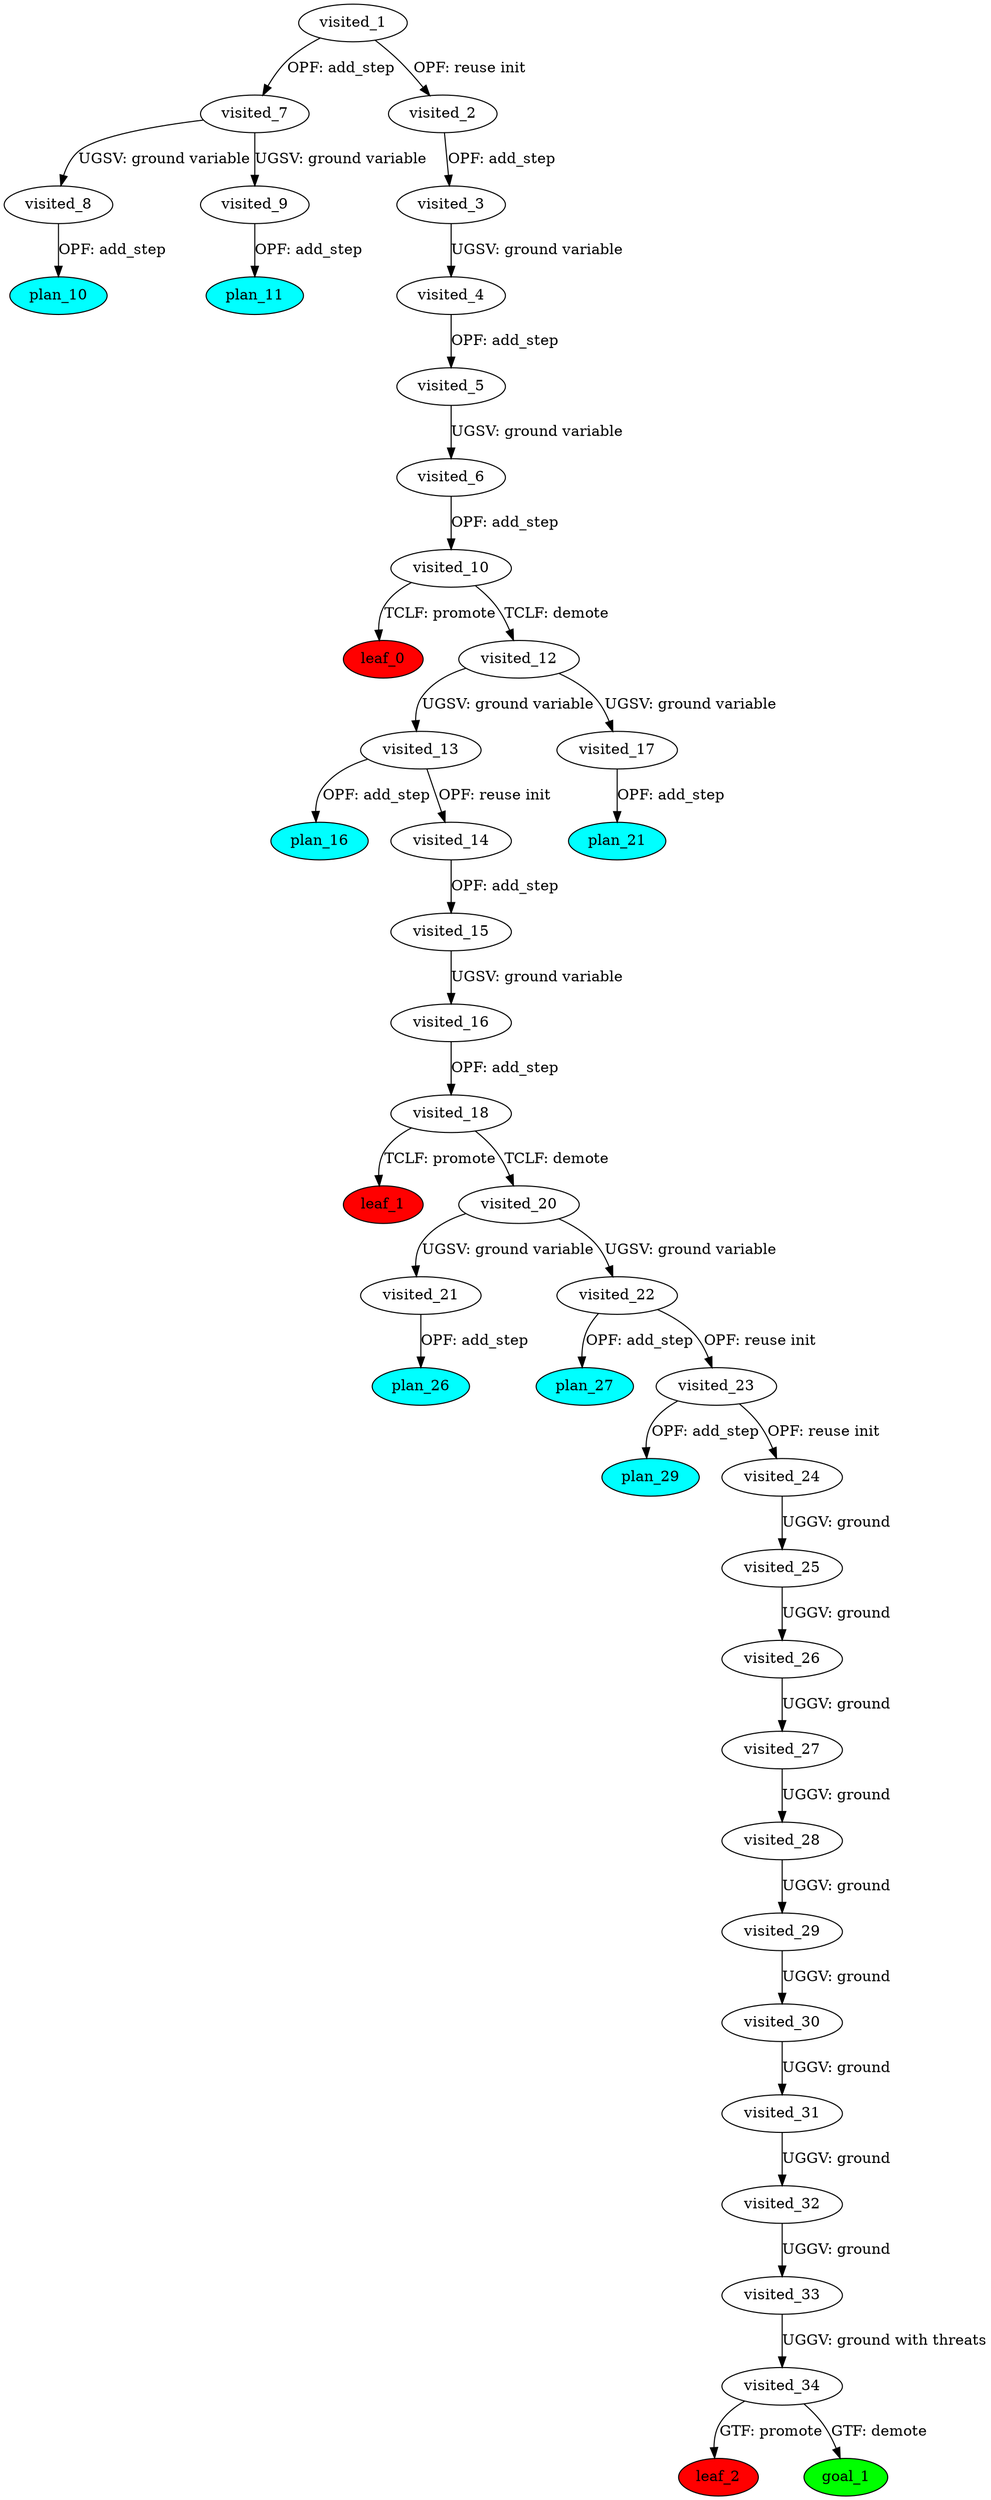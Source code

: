 digraph {
	"1f7b9d6c-1040-81b0-e3fd-6fb5988c52cc" [label=plan_0 fillcolor=cyan style=filled]
	"1f7b9d6c-1040-81b0-e3fd-6fb5988c52cc" [label=visited_1 fillcolor=white style=filled]
	"1d7468b3-789b-89fa-b746-e3a5efbe617a" [label=plan_1 fillcolor=cyan style=filled]
	"1f7b9d6c-1040-81b0-e3fd-6fb5988c52cc" -> "1d7468b3-789b-89fa-b746-e3a5efbe617a" [label="OPF: add_step"]
	"3200a736-83a0-3b30-5b45-7932e012b3bd" [label=plan_2 fillcolor=cyan style=filled]
	"1f7b9d6c-1040-81b0-e3fd-6fb5988c52cc" -> "3200a736-83a0-3b30-5b45-7932e012b3bd" [label="OPF: reuse init"]
	"3200a736-83a0-3b30-5b45-7932e012b3bd" [label=visited_2 fillcolor=white style=filled]
	"e5d2c337-13ba-4fa7-c206-1c27df85d8f4" [label=plan_3 fillcolor=cyan style=filled]
	"3200a736-83a0-3b30-5b45-7932e012b3bd" -> "e5d2c337-13ba-4fa7-c206-1c27df85d8f4" [label="OPF: add_step"]
	"e5d2c337-13ba-4fa7-c206-1c27df85d8f4" [label=visited_3 fillcolor=white style=filled]
	"1919bb43-34f5-9645-01ac-6b199edca4af" [label=plan_4 fillcolor=cyan style=filled]
	"e5d2c337-13ba-4fa7-c206-1c27df85d8f4" -> "1919bb43-34f5-9645-01ac-6b199edca4af" [label="UGSV: ground variable"]
	"1919bb43-34f5-9645-01ac-6b199edca4af" [label=visited_4 fillcolor=white style=filled]
	"6bf572c2-8d0c-de75-1d8f-3ab6f9a7c204" [label=plan_5 fillcolor=cyan style=filled]
	"1919bb43-34f5-9645-01ac-6b199edca4af" -> "6bf572c2-8d0c-de75-1d8f-3ab6f9a7c204" [label="OPF: add_step"]
	"6bf572c2-8d0c-de75-1d8f-3ab6f9a7c204" [label=visited_5 fillcolor=white style=filled]
	"81d6c489-f8ee-5f0b-9189-a37827438fd4" [label=plan_6 fillcolor=cyan style=filled]
	"6bf572c2-8d0c-de75-1d8f-3ab6f9a7c204" -> "81d6c489-f8ee-5f0b-9189-a37827438fd4" [label="UGSV: ground variable"]
	"81d6c489-f8ee-5f0b-9189-a37827438fd4" [label=visited_6 fillcolor=white style=filled]
	"8c8c7f30-50c7-4d9f-65b0-398a5cd6053a" [label=plan_7 fillcolor=cyan style=filled]
	"81d6c489-f8ee-5f0b-9189-a37827438fd4" -> "8c8c7f30-50c7-4d9f-65b0-398a5cd6053a" [label="OPF: add_step"]
	"1d7468b3-789b-89fa-b746-e3a5efbe617a" [label=visited_7 fillcolor=white style=filled]
	"9198e4f2-97be-a526-d674-072e9bcb74a2" [label=plan_8 fillcolor=cyan style=filled]
	"1d7468b3-789b-89fa-b746-e3a5efbe617a" -> "9198e4f2-97be-a526-d674-072e9bcb74a2" [label="UGSV: ground variable"]
	"7c365765-27d8-91cd-dfdf-601de3aebcfe" [label=plan_9 fillcolor=cyan style=filled]
	"1d7468b3-789b-89fa-b746-e3a5efbe617a" -> "7c365765-27d8-91cd-dfdf-601de3aebcfe" [label="UGSV: ground variable"]
	"9198e4f2-97be-a526-d674-072e9bcb74a2" [label=visited_8 fillcolor=white style=filled]
	"66c852b2-cc93-ef8c-c50f-50ef45c5a789" [label=plan_10 fillcolor=cyan style=filled]
	"9198e4f2-97be-a526-d674-072e9bcb74a2" -> "66c852b2-cc93-ef8c-c50f-50ef45c5a789" [label="OPF: add_step"]
	"7c365765-27d8-91cd-dfdf-601de3aebcfe" [label=visited_9 fillcolor=white style=filled]
	"eb3308fd-089c-efbc-4672-3ee163fce8e2" [label=plan_11 fillcolor=cyan style=filled]
	"7c365765-27d8-91cd-dfdf-601de3aebcfe" -> "eb3308fd-089c-efbc-4672-3ee163fce8e2" [label="OPF: add_step"]
	"8c8c7f30-50c7-4d9f-65b0-398a5cd6053a" [label=visited_10 fillcolor=white style=filled]
	"1d5723e7-a388-1d72-7d43-a755864a9d07" [label=plan_12 fillcolor=cyan style=filled]
	"8c8c7f30-50c7-4d9f-65b0-398a5cd6053a" -> "1d5723e7-a388-1d72-7d43-a755864a9d07" [label="TCLF: promote"]
	"79108cc6-e93a-f07f-87e7-51f9a0427a79" [label=plan_13 fillcolor=cyan style=filled]
	"8c8c7f30-50c7-4d9f-65b0-398a5cd6053a" -> "79108cc6-e93a-f07f-87e7-51f9a0427a79" [label="TCLF: demote"]
	"1d5723e7-a388-1d72-7d43-a755864a9d07" [label=visited_11 fillcolor=white style=filled]
	"1d5723e7-a388-1d72-7d43-a755864a9d07" [label=leaf_0 fillcolor=red style=filled]
	"79108cc6-e93a-f07f-87e7-51f9a0427a79" [label=visited_12 fillcolor=white style=filled]
	"82ee4d1e-8773-9ceb-f609-40db98914b87" [label=plan_14 fillcolor=cyan style=filled]
	"79108cc6-e93a-f07f-87e7-51f9a0427a79" -> "82ee4d1e-8773-9ceb-f609-40db98914b87" [label="UGSV: ground variable"]
	"2d9a32f8-a590-8a6a-f0ae-cb36fcc269e6" [label=plan_15 fillcolor=cyan style=filled]
	"79108cc6-e93a-f07f-87e7-51f9a0427a79" -> "2d9a32f8-a590-8a6a-f0ae-cb36fcc269e6" [label="UGSV: ground variable"]
	"82ee4d1e-8773-9ceb-f609-40db98914b87" [label=visited_13 fillcolor=white style=filled]
	"1ce87d32-58fe-8711-e390-fbe730d44b58" [label=plan_16 fillcolor=cyan style=filled]
	"82ee4d1e-8773-9ceb-f609-40db98914b87" -> "1ce87d32-58fe-8711-e390-fbe730d44b58" [label="OPF: add_step"]
	"37a9acce-5734-e4e5-7a24-dc8355a56dd5" [label=plan_17 fillcolor=cyan style=filled]
	"82ee4d1e-8773-9ceb-f609-40db98914b87" -> "37a9acce-5734-e4e5-7a24-dc8355a56dd5" [label="OPF: reuse init"]
	"37a9acce-5734-e4e5-7a24-dc8355a56dd5" [label=visited_14 fillcolor=white style=filled]
	"95b989ad-e6d7-6de0-0a9c-aee683003741" [label=plan_18 fillcolor=cyan style=filled]
	"37a9acce-5734-e4e5-7a24-dc8355a56dd5" -> "95b989ad-e6d7-6de0-0a9c-aee683003741" [label="OPF: add_step"]
	"95b989ad-e6d7-6de0-0a9c-aee683003741" [label=visited_15 fillcolor=white style=filled]
	"08362837-f684-5a24-cf96-9b2de50f887b" [label=plan_19 fillcolor=cyan style=filled]
	"95b989ad-e6d7-6de0-0a9c-aee683003741" -> "08362837-f684-5a24-cf96-9b2de50f887b" [label="UGSV: ground variable"]
	"08362837-f684-5a24-cf96-9b2de50f887b" [label=visited_16 fillcolor=white style=filled]
	"d4d66058-33e0-2486-9488-f4b1c5b3df95" [label=plan_20 fillcolor=cyan style=filled]
	"08362837-f684-5a24-cf96-9b2de50f887b" -> "d4d66058-33e0-2486-9488-f4b1c5b3df95" [label="OPF: add_step"]
	"2d9a32f8-a590-8a6a-f0ae-cb36fcc269e6" [label=visited_17 fillcolor=white style=filled]
	"e3e9b68d-37a4-abb4-6137-792ba8029e3a" [label=plan_21 fillcolor=cyan style=filled]
	"2d9a32f8-a590-8a6a-f0ae-cb36fcc269e6" -> "e3e9b68d-37a4-abb4-6137-792ba8029e3a" [label="OPF: add_step"]
	"d4d66058-33e0-2486-9488-f4b1c5b3df95" [label=visited_18 fillcolor=white style=filled]
	"fae7ecfd-dcda-da9c-ed8c-25cc6efa7ccb" [label=plan_22 fillcolor=cyan style=filled]
	"d4d66058-33e0-2486-9488-f4b1c5b3df95" -> "fae7ecfd-dcda-da9c-ed8c-25cc6efa7ccb" [label="TCLF: promote"]
	"9f0017e7-3237-3e23-a978-4af2f4d7991c" [label=plan_23 fillcolor=cyan style=filled]
	"d4d66058-33e0-2486-9488-f4b1c5b3df95" -> "9f0017e7-3237-3e23-a978-4af2f4d7991c" [label="TCLF: demote"]
	"fae7ecfd-dcda-da9c-ed8c-25cc6efa7ccb" [label=visited_19 fillcolor=white style=filled]
	"fae7ecfd-dcda-da9c-ed8c-25cc6efa7ccb" [label=leaf_1 fillcolor=red style=filled]
	"9f0017e7-3237-3e23-a978-4af2f4d7991c" [label=visited_20 fillcolor=white style=filled]
	"1a0292c6-3397-2bb2-9ee0-03eebfb1b4d7" [label=plan_24 fillcolor=cyan style=filled]
	"9f0017e7-3237-3e23-a978-4af2f4d7991c" -> "1a0292c6-3397-2bb2-9ee0-03eebfb1b4d7" [label="UGSV: ground variable"]
	"eef29a4c-3ed0-4ae3-76c0-b07490490d09" [label=plan_25 fillcolor=cyan style=filled]
	"9f0017e7-3237-3e23-a978-4af2f4d7991c" -> "eef29a4c-3ed0-4ae3-76c0-b07490490d09" [label="UGSV: ground variable"]
	"1a0292c6-3397-2bb2-9ee0-03eebfb1b4d7" [label=visited_21 fillcolor=white style=filled]
	"dfbf85e6-0c51-9f74-39f6-0d04be8772d4" [label=plan_26 fillcolor=cyan style=filled]
	"1a0292c6-3397-2bb2-9ee0-03eebfb1b4d7" -> "dfbf85e6-0c51-9f74-39f6-0d04be8772d4" [label="OPF: add_step"]
	"eef29a4c-3ed0-4ae3-76c0-b07490490d09" [label=visited_22 fillcolor=white style=filled]
	"1d006616-ef77-792f-a434-9e9ad1a5817a" [label=plan_27 fillcolor=cyan style=filled]
	"eef29a4c-3ed0-4ae3-76c0-b07490490d09" -> "1d006616-ef77-792f-a434-9e9ad1a5817a" [label="OPF: add_step"]
	"3ce7d56d-e24f-41d9-8026-dad732930f9d" [label=plan_28 fillcolor=cyan style=filled]
	"eef29a4c-3ed0-4ae3-76c0-b07490490d09" -> "3ce7d56d-e24f-41d9-8026-dad732930f9d" [label="OPF: reuse init"]
	"3ce7d56d-e24f-41d9-8026-dad732930f9d" [label=visited_23 fillcolor=white style=filled]
	"2ef27984-0ee4-81e2-837a-930c2e46859b" [label=plan_29 fillcolor=cyan style=filled]
	"3ce7d56d-e24f-41d9-8026-dad732930f9d" -> "2ef27984-0ee4-81e2-837a-930c2e46859b" [label="OPF: add_step"]
	"663fdaa6-97b1-9276-8916-9dd972ce01ea" [label=plan_30 fillcolor=cyan style=filled]
	"3ce7d56d-e24f-41d9-8026-dad732930f9d" -> "663fdaa6-97b1-9276-8916-9dd972ce01ea" [label="OPF: reuse init"]
	"663fdaa6-97b1-9276-8916-9dd972ce01ea" [label=visited_24 fillcolor=white style=filled]
	"5598f9d4-0e86-df52-114c-f01ff36957fe" [label=plan_31 fillcolor=cyan style=filled]
	"663fdaa6-97b1-9276-8916-9dd972ce01ea" -> "5598f9d4-0e86-df52-114c-f01ff36957fe" [label="UGGV: ground"]
	"5598f9d4-0e86-df52-114c-f01ff36957fe" [label=visited_25 fillcolor=white style=filled]
	"dea8c95b-6d15-0720-b8a9-39213015b0ce" [label=plan_32 fillcolor=cyan style=filled]
	"5598f9d4-0e86-df52-114c-f01ff36957fe" -> "dea8c95b-6d15-0720-b8a9-39213015b0ce" [label="UGGV: ground"]
	"dea8c95b-6d15-0720-b8a9-39213015b0ce" [label=visited_26 fillcolor=white style=filled]
	"7d2a1417-bd38-093f-d4b3-234f056cef4f" [label=plan_33 fillcolor=cyan style=filled]
	"dea8c95b-6d15-0720-b8a9-39213015b0ce" -> "7d2a1417-bd38-093f-d4b3-234f056cef4f" [label="UGGV: ground"]
	"7d2a1417-bd38-093f-d4b3-234f056cef4f" [label=visited_27 fillcolor=white style=filled]
	"e9065fa3-30a7-5f46-b50d-6a1b48b2a875" [label=plan_34 fillcolor=cyan style=filled]
	"7d2a1417-bd38-093f-d4b3-234f056cef4f" -> "e9065fa3-30a7-5f46-b50d-6a1b48b2a875" [label="UGGV: ground"]
	"e9065fa3-30a7-5f46-b50d-6a1b48b2a875" [label=visited_28 fillcolor=white style=filled]
	"9588e948-8ad1-2788-93dc-91363cd09aac" [label=plan_35 fillcolor=cyan style=filled]
	"e9065fa3-30a7-5f46-b50d-6a1b48b2a875" -> "9588e948-8ad1-2788-93dc-91363cd09aac" [label="UGGV: ground"]
	"9588e948-8ad1-2788-93dc-91363cd09aac" [label=visited_29 fillcolor=white style=filled]
	"88b7f90a-df7b-63f4-90bd-4453bcea575b" [label=plan_36 fillcolor=cyan style=filled]
	"9588e948-8ad1-2788-93dc-91363cd09aac" -> "88b7f90a-df7b-63f4-90bd-4453bcea575b" [label="UGGV: ground"]
	"88b7f90a-df7b-63f4-90bd-4453bcea575b" [label=visited_30 fillcolor=white style=filled]
	"0161f550-9e28-f107-0999-2148bdb366cb" [label=plan_37 fillcolor=cyan style=filled]
	"88b7f90a-df7b-63f4-90bd-4453bcea575b" -> "0161f550-9e28-f107-0999-2148bdb366cb" [label="UGGV: ground"]
	"0161f550-9e28-f107-0999-2148bdb366cb" [label=visited_31 fillcolor=white style=filled]
	"4c9a148b-0c6b-ade4-585f-1db9779501bc" [label=plan_38 fillcolor=cyan style=filled]
	"0161f550-9e28-f107-0999-2148bdb366cb" -> "4c9a148b-0c6b-ade4-585f-1db9779501bc" [label="UGGV: ground"]
	"4c9a148b-0c6b-ade4-585f-1db9779501bc" [label=visited_32 fillcolor=white style=filled]
	"390daf51-ba51-e8a3-3cd2-c581c6760d37" [label=plan_39 fillcolor=cyan style=filled]
	"4c9a148b-0c6b-ade4-585f-1db9779501bc" -> "390daf51-ba51-e8a3-3cd2-c581c6760d37" [label="UGGV: ground"]
	"390daf51-ba51-e8a3-3cd2-c581c6760d37" [label=visited_33 fillcolor=white style=filled]
	"9f94308f-92df-241a-da1b-a57ff3170737" [label=plan_40 fillcolor=cyan style=filled]
	"390daf51-ba51-e8a3-3cd2-c581c6760d37" -> "9f94308f-92df-241a-da1b-a57ff3170737" [label="UGGV: ground with threats"]
	"9f94308f-92df-241a-da1b-a57ff3170737" [label=visited_34 fillcolor=white style=filled]
	"a6a879f1-df5e-fa76-e981-f3478cfbd313" [label=plan_41 fillcolor=cyan style=filled]
	"9f94308f-92df-241a-da1b-a57ff3170737" -> "a6a879f1-df5e-fa76-e981-f3478cfbd313" [label="GTF: promote"]
	"018c4d98-79a6-cd7e-c980-2d70801fcdf2" [label=plan_42 fillcolor=cyan style=filled]
	"9f94308f-92df-241a-da1b-a57ff3170737" -> "018c4d98-79a6-cd7e-c980-2d70801fcdf2" [label="GTF: demote"]
	"a6a879f1-df5e-fa76-e981-f3478cfbd313" [label=visited_35 fillcolor=white style=filled]
	"a6a879f1-df5e-fa76-e981-f3478cfbd313" [label=leaf_2 fillcolor=red style=filled]
	"018c4d98-79a6-cd7e-c980-2d70801fcdf2" [label=visited_36 fillcolor=white style=filled]
	"018c4d98-79a6-cd7e-c980-2d70801fcdf2" [label=goal_1 fillcolor=green style=filled]
}
